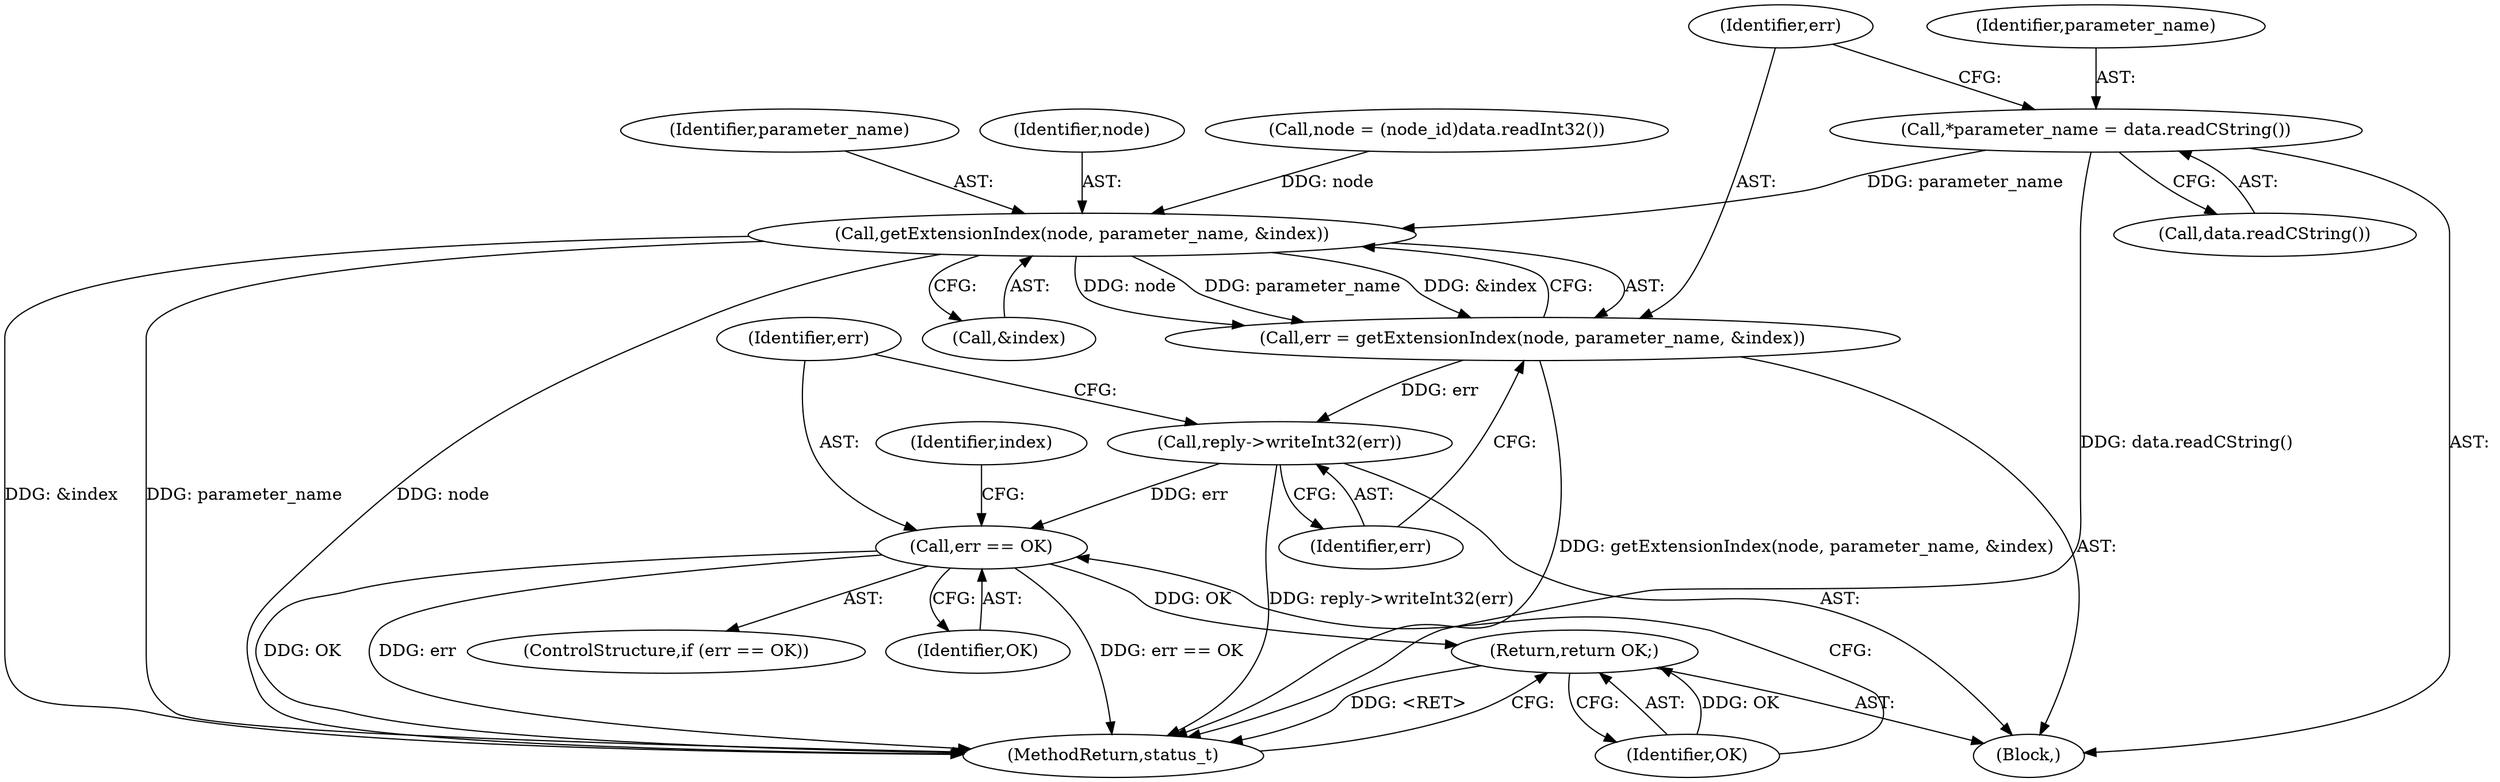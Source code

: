 digraph "0_Android_0bb5ced60304da7f61478ffd359e7ba65d72f181@API" {
"1001307" [label="(Call,*parameter_name = data.readCString())"];
"1001314" [label="(Call,getExtensionIndex(node, parameter_name, &index))"];
"1001312" [label="(Call,err = getExtensionIndex(node, parameter_name, &index))"];
"1001319" [label="(Call,reply->writeInt32(err))"];
"1001322" [label="(Call,err == OK)"];
"1001328" [label="(Return,return OK;)"];
"1001301" [label="(Call,node = (node_id)data.readInt32())"];
"1001308" [label="(Identifier,parameter_name)"];
"1001337" [label="(MethodReturn,status_t)"];
"1001327" [label="(Identifier,index)"];
"1001329" [label="(Identifier,OK)"];
"1001312" [label="(Call,err = getExtensionIndex(node, parameter_name, &index))"];
"1001320" [label="(Identifier,err)"];
"1001314" [label="(Call,getExtensionIndex(node, parameter_name, &index))"];
"1001321" [label="(ControlStructure,if (err == OK))"];
"1001323" [label="(Identifier,err)"];
"1001313" [label="(Identifier,err)"];
"1001328" [label="(Return,return OK;)"];
"1001317" [label="(Call,&index)"];
"1001324" [label="(Identifier,OK)"];
"1001322" [label="(Call,err == OK)"];
"1001316" [label="(Identifier,parameter_name)"];
"1001295" [label="(Block,)"];
"1001319" [label="(Call,reply->writeInt32(err))"];
"1001315" [label="(Identifier,node)"];
"1001309" [label="(Call,data.readCString())"];
"1001307" [label="(Call,*parameter_name = data.readCString())"];
"1001307" -> "1001295"  [label="AST: "];
"1001307" -> "1001309"  [label="CFG: "];
"1001308" -> "1001307"  [label="AST: "];
"1001309" -> "1001307"  [label="AST: "];
"1001313" -> "1001307"  [label="CFG: "];
"1001307" -> "1001337"  [label="DDG: data.readCString()"];
"1001307" -> "1001314"  [label="DDG: parameter_name"];
"1001314" -> "1001312"  [label="AST: "];
"1001314" -> "1001317"  [label="CFG: "];
"1001315" -> "1001314"  [label="AST: "];
"1001316" -> "1001314"  [label="AST: "];
"1001317" -> "1001314"  [label="AST: "];
"1001312" -> "1001314"  [label="CFG: "];
"1001314" -> "1001337"  [label="DDG: parameter_name"];
"1001314" -> "1001337"  [label="DDG: node"];
"1001314" -> "1001337"  [label="DDG: &index"];
"1001314" -> "1001312"  [label="DDG: node"];
"1001314" -> "1001312"  [label="DDG: parameter_name"];
"1001314" -> "1001312"  [label="DDG: &index"];
"1001301" -> "1001314"  [label="DDG: node"];
"1001312" -> "1001295"  [label="AST: "];
"1001313" -> "1001312"  [label="AST: "];
"1001320" -> "1001312"  [label="CFG: "];
"1001312" -> "1001337"  [label="DDG: getExtensionIndex(node, parameter_name, &index)"];
"1001312" -> "1001319"  [label="DDG: err"];
"1001319" -> "1001295"  [label="AST: "];
"1001319" -> "1001320"  [label="CFG: "];
"1001320" -> "1001319"  [label="AST: "];
"1001323" -> "1001319"  [label="CFG: "];
"1001319" -> "1001337"  [label="DDG: reply->writeInt32(err)"];
"1001319" -> "1001322"  [label="DDG: err"];
"1001322" -> "1001321"  [label="AST: "];
"1001322" -> "1001324"  [label="CFG: "];
"1001323" -> "1001322"  [label="AST: "];
"1001324" -> "1001322"  [label="AST: "];
"1001327" -> "1001322"  [label="CFG: "];
"1001329" -> "1001322"  [label="CFG: "];
"1001322" -> "1001337"  [label="DDG: err == OK"];
"1001322" -> "1001337"  [label="DDG: OK"];
"1001322" -> "1001337"  [label="DDG: err"];
"1001322" -> "1001328"  [label="DDG: OK"];
"1001328" -> "1001295"  [label="AST: "];
"1001328" -> "1001329"  [label="CFG: "];
"1001329" -> "1001328"  [label="AST: "];
"1001337" -> "1001328"  [label="CFG: "];
"1001328" -> "1001337"  [label="DDG: <RET>"];
"1001329" -> "1001328"  [label="DDG: OK"];
}
